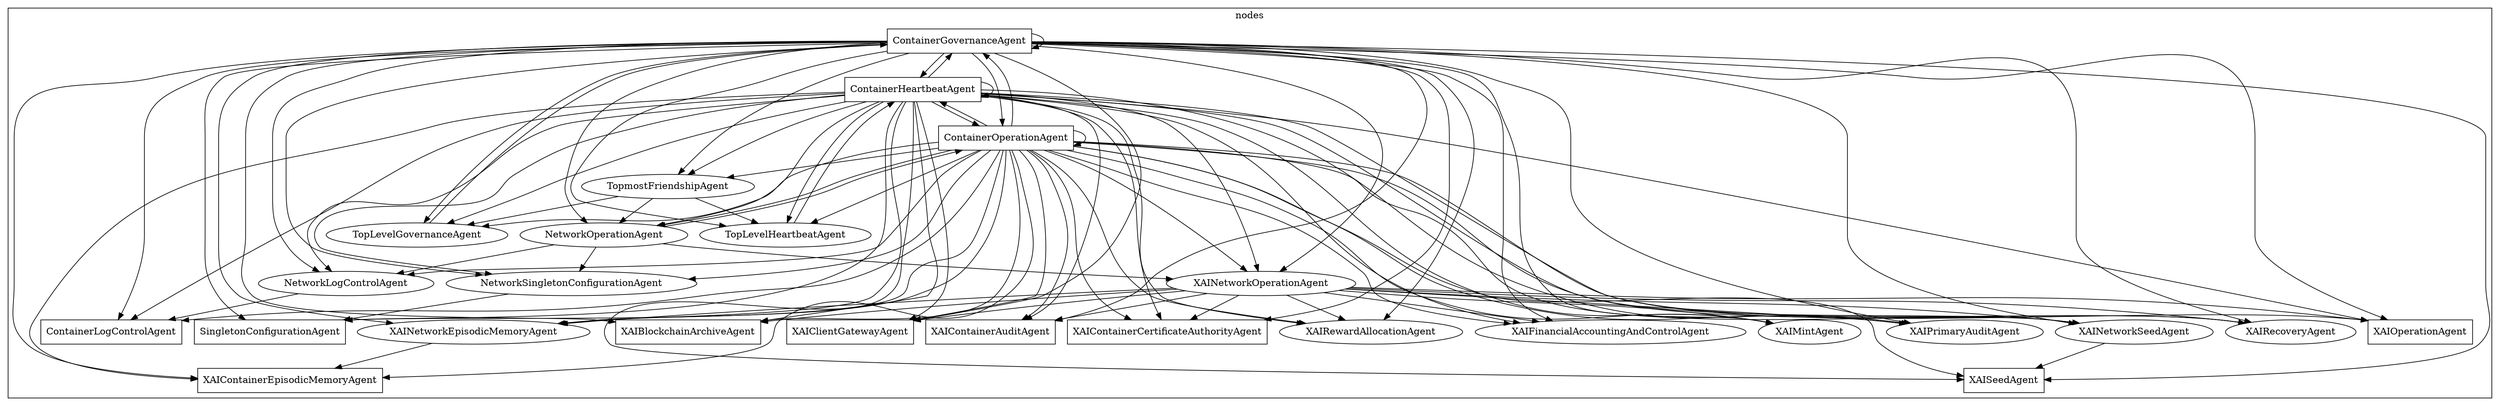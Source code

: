 digraph "agents-graph" {
  ratio = "auto" ;
  mincross = 2.0 ;
subgraph cluster_agents {
  label = "nodes"
  NContainerGovernanceAgent [
    shape = box
    label = "ContainerGovernanceAgent" ];
  NContainerHeartbeatAgent [
    shape = box
    label = "ContainerHeartbeatAgent" ];
  NContainerLogControlAgent [
    shape = box
    label = "ContainerLogControlAgent" ];
  NContainerOperationAgent [
    shape = box
    label = "ContainerOperationAgent" ];
  NNetworkLogControlAgent [
    shape = oval
    label = "NetworkLogControlAgent" ];
  NNetworkOperationAgent [
    shape = oval
    label = "NetworkOperationAgent" ];
  NNetworkSingletonConfigurationAgent [
    shape = oval
    label = "NetworkSingletonConfigurationAgent" ];
  NSingletonConfigurationAgent [
    shape = box
    label = "SingletonConfigurationAgent" ];
  NTopLevelGovernanceAgent [
    shape = oval
    label = "TopLevelGovernanceAgent" ];
  NTopLevelHeartbeatAgent [
    shape = oval
    label = "TopLevelHeartbeatAgent" ];
  NTopmostFriendshipAgent [
    shape = oval
    label = "TopmostFriendshipAgent" ];
  NXAIBlockchainArchiveAgent [
    shape = box
    label = "XAIBlockchainArchiveAgent" ];
  NXAIClientGatewayAgent [
    shape = box
    label = "XAIClientGatewayAgent" ];
  NXAIContainerAuditAgent [
    shape = box
    label = "XAIContainerAuditAgent" ];
  NXAIContainerCertificateAuthorityAgent [
    shape = box
    label = "XAIContainerCertificateAuthorityAgent" ];
  NXAIContainerEpisodicMemoryAgent [
    shape = box
    label = "XAIContainerEpisodicMemoryAgent" ];
  NXAIFinancialAccountingAndControlAgent [
    shape = oval
    label = "XAIFinancialAccountingAndControlAgent" ];
  NXAIMintAgent [
    shape = oval
    label = "XAIMintAgent" ];
  NXAINetworkEpisodicMemoryAgent [
    shape = oval
    label = "XAINetworkEpisodicMemoryAgent" ];
  NXAINetworkOperationAgent [
    shape = oval
    label = "XAINetworkOperationAgent" ];
  NXAINetworkSeedAgent [
    shape = oval
    label = "XAINetworkSeedAgent" ];
  NXAIOperationAgent [
    shape = box
    label = "XAIOperationAgent" ];
  NXAIPrimaryAuditAgent [
    shape = oval
    label = "XAIPrimaryAuditAgent" ];
  NXAIRecoveryAgent [
    shape = oval
    label = "XAIRecoveryAgent" ];
  NXAIRewardAllocationAgent [
    shape = oval
    label = "XAIRewardAllocationAgent" ];
  NXAISeedAgent [
    shape = box
    label = "XAISeedAgent" ];
  }  NContainerOperationAgent -> NNetworkSingletonConfigurationAgent;
  NContainerOperationAgent -> NSingletonConfigurationAgent;
  NContainerOperationAgent -> NXAINetworkEpisodicMemoryAgent;
  NNetworkOperationAgent -> NNetworkSingletonConfigurationAgent;
  NContainerOperationAgent -> NXAIContainerCertificateAuthorityAgent;
  NContainerOperationAgent -> NTopLevelGovernanceAgent;
  NContainerGovernanceAgent -> NContainerOperationAgent;
  NContainerHeartbeatAgent -> NTopLevelGovernanceAgent;
  NContainerOperationAgent -> NXAISeedAgent;
  NContainerHeartbeatAgent -> NXAISeedAgent;
  NContainerOperationAgent -> NNetworkLogControlAgent;
  NContainerOperationAgent -> NXAIBlockchainArchiveAgent;
  NTopLevelHeartbeatAgent -> NContainerHeartbeatAgent;
  NContainerGovernanceAgent -> NXAIContainerCertificateAuthorityAgent;
  NContainerHeartbeatAgent -> NXAINetworkEpisodicMemoryAgent;
  NContainerGovernanceAgent -> NXAIContainerAuditAgent;
  NNetworkSingletonConfigurationAgent -> NSingletonConfigurationAgent;
  NContainerHeartbeatAgent -> NXAIContainerCertificateAuthorityAgent;
  NContainerHeartbeatAgent -> NSingletonConfigurationAgent;
  NContainerOperationAgent -> NContainerGovernanceAgent;
  NContainerHeartbeatAgent -> NTopLevelHeartbeatAgent;
  NNetworkOperationAgent -> NContainerOperationAgent;
  NXAINetworkOperationAgent -> NXAIBlockchainArchiveAgent;
  NContainerOperationAgent -> NXAIContainerEpisodicMemoryAgent;
  NNetworkOperationAgent -> NXAINetworkOperationAgent;
  NContainerHeartbeatAgent -> NNetworkSingletonConfigurationAgent;
  NContainerGovernanceAgent -> NNetworkOperationAgent;
  NXAINetworkOperationAgent -> NXAINetworkSeedAgent;
  NContainerGovernanceAgent -> NXAIClientGatewayAgent;
  NContainerOperationAgent -> NNetworkOperationAgent;
  NXAINetworkOperationAgent -> NXAIOperationAgent;
  NXAINetworkOperationAgent -> NXAIRecoveryAgent;
  NNetworkOperationAgent -> NNetworkLogControlAgent;
  NContainerGovernanceAgent -> NContainerHeartbeatAgent;
  NContainerGovernanceAgent -> NSingletonConfigurationAgent;
  NContainerHeartbeatAgent -> NXAINetworkSeedAgent;
  NContainerHeartbeatAgent -> NXAIFinancialAccountingAndControlAgent;
  NXAINetworkOperationAgent -> NXAIFinancialAccountingAndControlAgent;
  NContainerOperationAgent -> NXAIRewardAllocationAgent;
  NContainerOperationAgent -> NXAINetworkSeedAgent;
  NContainerGovernanceAgent -> NXAINetworkOperationAgent;
  NContainerHeartbeatAgent -> NContainerLogControlAgent;
  NContainerGovernanceAgent -> NTopLevelHeartbeatAgent;
  NContainerGovernanceAgent -> NXAINetworkEpisodicMemoryAgent;
  NContainerGovernanceAgent -> NXAIPrimaryAuditAgent;
  NContainerOperationAgent -> NContainerLogControlAgent;
  NContainerOperationAgent -> NXAIPrimaryAuditAgent;
  NContainerHeartbeatAgent -> NXAIOperationAgent;
  NContainerHeartbeatAgent -> NContainerHeartbeatAgent;
  NContainerGovernanceAgent -> NTopmostFriendshipAgent;
  NContainerHeartbeatAgent -> NXAINetworkOperationAgent;
  NContainerGovernanceAgent -> NContainerLogControlAgent;
  NXAINetworkOperationAgent -> NXAIPrimaryAuditAgent;
  NContainerGovernanceAgent -> NXAISeedAgent;
  NContainerOperationAgent -> NXAIRecoveryAgent;
  NContainerOperationAgent -> NContainerOperationAgent;
  NContainerGovernanceAgent -> NXAIBlockchainArchiveAgent;
  NContainerOperationAgent -> NXAIMintAgent;
  NContainerHeartbeatAgent -> NContainerOperationAgent;
  NContainerGovernanceAgent -> NTopLevelGovernanceAgent;
  NXAINetworkOperationAgent -> NXAIContainerCertificateAuthorityAgent;
  NContainerHeartbeatAgent -> NNetworkOperationAgent;
  NXAINetworkOperationAgent -> NXAIClientGatewayAgent;
  NContainerHeartbeatAgent -> NXAIMintAgent;
  NContainerHeartbeatAgent -> NXAIContainerEpisodicMemoryAgent;
  NContainerGovernanceAgent -> NXAINetworkSeedAgent;
  NNetworkLogControlAgent -> NContainerLogControlAgent;
  NContainerOperationAgent -> NTopLevelHeartbeatAgent;
  NContainerOperationAgent -> NXAIFinancialAccountingAndControlAgent;
  NContainerHeartbeatAgent -> NXAIRewardAllocationAgent;
  NContainerGovernanceAgent -> NXAIRecoveryAgent;
  NTopLevelGovernanceAgent -> NContainerGovernanceAgent;
  NTopmostFriendshipAgent -> NTopLevelGovernanceAgent;
  NContainerOperationAgent -> NXAIOperationAgent;
  NTopmostFriendshipAgent -> NTopLevelHeartbeatAgent;
  NContainerGovernanceAgent -> NXAIMintAgent;
  NContainerGovernanceAgent -> NNetworkLogControlAgent;
  NXAINetworkOperationAgent -> NXAIContainerAuditAgent;
  NContainerOperationAgent -> NXAIContainerAuditAgent;
  NContainerGovernanceAgent -> NXAIRewardAllocationAgent;
  NTopmostFriendshipAgent -> NNetworkOperationAgent;
  NContainerHeartbeatAgent -> NNetworkLogControlAgent;
  NContainerHeartbeatAgent -> NXAIPrimaryAuditAgent;
  NContainerOperationAgent -> NXAIClientGatewayAgent;
  NXAINetworkEpisodicMemoryAgent -> NXAIContainerEpisodicMemoryAgent;
  NContainerGovernanceAgent -> NContainerGovernanceAgent;
  NContainerHeartbeatAgent -> NContainerGovernanceAgent;
  NContainerOperationAgent -> NTopmostFriendshipAgent;
  NContainerGovernanceAgent -> NXAIOperationAgent;
  NXAINetworkOperationAgent -> NXAINetworkEpisodicMemoryAgent;
  NContainerHeartbeatAgent -> NXAIRecoveryAgent;
  NContainerGovernanceAgent -> NNetworkSingletonConfigurationAgent;
  NContainerGovernanceAgent -> NXAIFinancialAccountingAndControlAgent;
  NContainerGovernanceAgent -> NXAIContainerEpisodicMemoryAgent;
  NXAINetworkSeedAgent -> NXAISeedAgent;
  NContainerHeartbeatAgent -> NXAIClientGatewayAgent;
  NContainerHeartbeatAgent -> NXAIBlockchainArchiveAgent;
  NContainerOperationAgent -> NXAINetworkOperationAgent;
  NXAINetworkOperationAgent -> NXAIMintAgent;
  NContainerHeartbeatAgent -> NXAIContainerAuditAgent;
  NXAINetworkOperationAgent -> NXAIRewardAllocationAgent;
  NContainerHeartbeatAgent -> NTopmostFriendshipAgent;
  NContainerOperationAgent -> NContainerHeartbeatAgent;

}